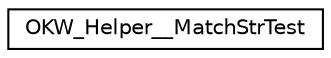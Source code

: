 digraph "Grafische Darstellung der Klassenhierarchie"
{
 // INTERACTIVE_SVG=YES
 // LATEX_PDF_SIZE
  edge [fontname="Helvetica",fontsize="10",labelfontname="Helvetica",labelfontsize="10"];
  node [fontname="Helvetica",fontsize="10",shape=record];
  rankdir="LR";
  Node0 [label="OKW_Helper__MatchStrTest",height=0.2,width=0.4,color="black", fillcolor="white", style="filled",URL="$class_o_k_w___helper_____match_str_test.html",tooltip=" "];
}
